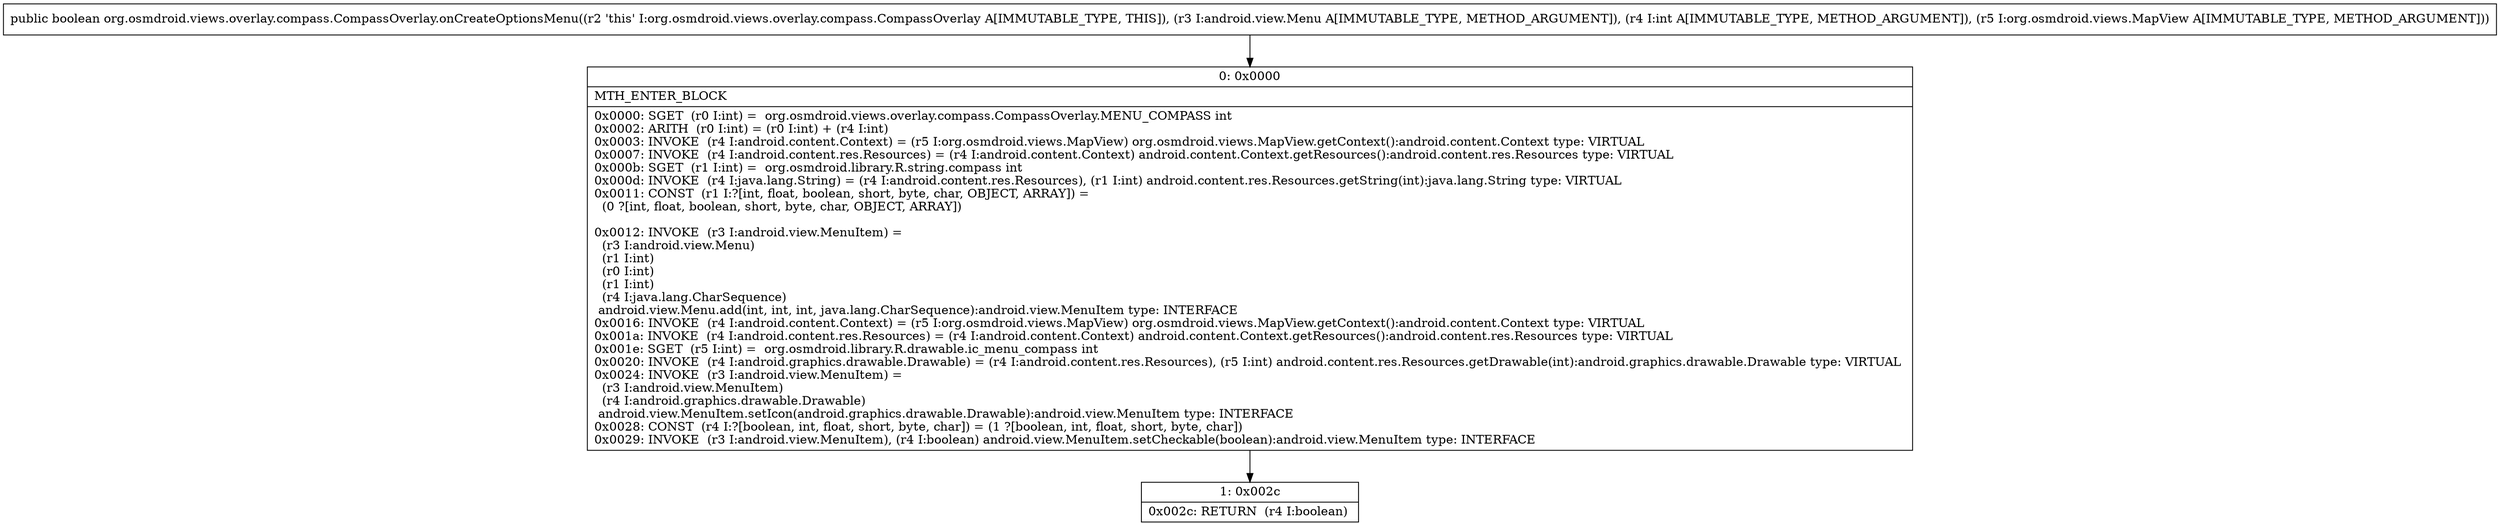 digraph "CFG fororg.osmdroid.views.overlay.compass.CompassOverlay.onCreateOptionsMenu(Landroid\/view\/Menu;ILorg\/osmdroid\/views\/MapView;)Z" {
Node_0 [shape=record,label="{0\:\ 0x0000|MTH_ENTER_BLOCK\l|0x0000: SGET  (r0 I:int) =  org.osmdroid.views.overlay.compass.CompassOverlay.MENU_COMPASS int \l0x0002: ARITH  (r0 I:int) = (r0 I:int) + (r4 I:int) \l0x0003: INVOKE  (r4 I:android.content.Context) = (r5 I:org.osmdroid.views.MapView) org.osmdroid.views.MapView.getContext():android.content.Context type: VIRTUAL \l0x0007: INVOKE  (r4 I:android.content.res.Resources) = (r4 I:android.content.Context) android.content.Context.getResources():android.content.res.Resources type: VIRTUAL \l0x000b: SGET  (r1 I:int) =  org.osmdroid.library.R.string.compass int \l0x000d: INVOKE  (r4 I:java.lang.String) = (r4 I:android.content.res.Resources), (r1 I:int) android.content.res.Resources.getString(int):java.lang.String type: VIRTUAL \l0x0011: CONST  (r1 I:?[int, float, boolean, short, byte, char, OBJECT, ARRAY]) = \l  (0 ?[int, float, boolean, short, byte, char, OBJECT, ARRAY])\l \l0x0012: INVOKE  (r3 I:android.view.MenuItem) = \l  (r3 I:android.view.Menu)\l  (r1 I:int)\l  (r0 I:int)\l  (r1 I:int)\l  (r4 I:java.lang.CharSequence)\l android.view.Menu.add(int, int, int, java.lang.CharSequence):android.view.MenuItem type: INTERFACE \l0x0016: INVOKE  (r4 I:android.content.Context) = (r5 I:org.osmdroid.views.MapView) org.osmdroid.views.MapView.getContext():android.content.Context type: VIRTUAL \l0x001a: INVOKE  (r4 I:android.content.res.Resources) = (r4 I:android.content.Context) android.content.Context.getResources():android.content.res.Resources type: VIRTUAL \l0x001e: SGET  (r5 I:int) =  org.osmdroid.library.R.drawable.ic_menu_compass int \l0x0020: INVOKE  (r4 I:android.graphics.drawable.Drawable) = (r4 I:android.content.res.Resources), (r5 I:int) android.content.res.Resources.getDrawable(int):android.graphics.drawable.Drawable type: VIRTUAL \l0x0024: INVOKE  (r3 I:android.view.MenuItem) = \l  (r3 I:android.view.MenuItem)\l  (r4 I:android.graphics.drawable.Drawable)\l android.view.MenuItem.setIcon(android.graphics.drawable.Drawable):android.view.MenuItem type: INTERFACE \l0x0028: CONST  (r4 I:?[boolean, int, float, short, byte, char]) = (1 ?[boolean, int, float, short, byte, char]) \l0x0029: INVOKE  (r3 I:android.view.MenuItem), (r4 I:boolean) android.view.MenuItem.setCheckable(boolean):android.view.MenuItem type: INTERFACE \l}"];
Node_1 [shape=record,label="{1\:\ 0x002c|0x002c: RETURN  (r4 I:boolean) \l}"];
MethodNode[shape=record,label="{public boolean org.osmdroid.views.overlay.compass.CompassOverlay.onCreateOptionsMenu((r2 'this' I:org.osmdroid.views.overlay.compass.CompassOverlay A[IMMUTABLE_TYPE, THIS]), (r3 I:android.view.Menu A[IMMUTABLE_TYPE, METHOD_ARGUMENT]), (r4 I:int A[IMMUTABLE_TYPE, METHOD_ARGUMENT]), (r5 I:org.osmdroid.views.MapView A[IMMUTABLE_TYPE, METHOD_ARGUMENT])) }"];
MethodNode -> Node_0;
Node_0 -> Node_1;
}

